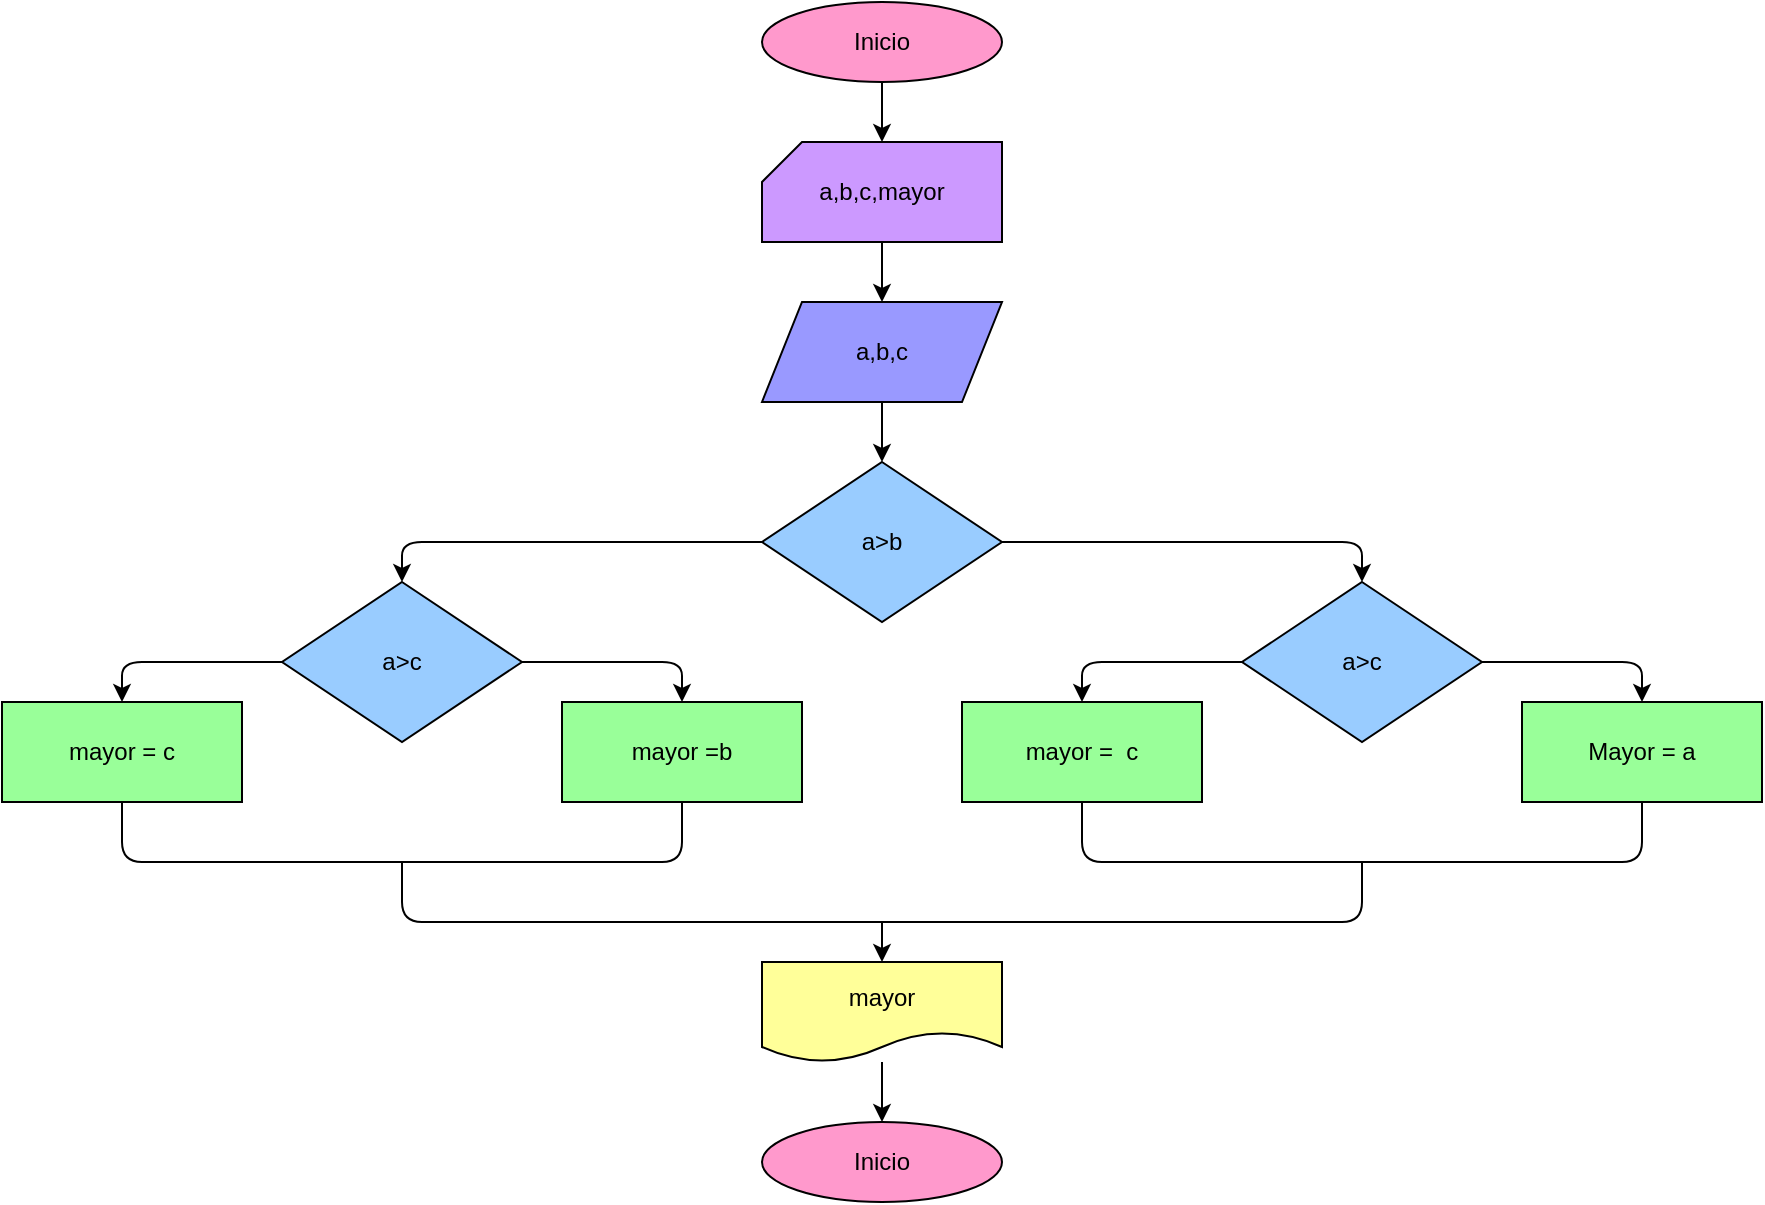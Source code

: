 <mxfile>
    <diagram id="WQ4ZXQROGosWzq17Xb37" name="Página-1">
        <mxGraphModel dx="1235" dy="467" grid="1" gridSize="10" guides="1" tooltips="1" connect="1" arrows="1" fold="1" page="1" pageScale="1" pageWidth="827" pageHeight="1169" math="0" shadow="0">
            <root>
                <mxCell id="0"/>
                <mxCell id="1" parent="0"/>
                <mxCell id="3" style="edgeStyle=none;html=1;" edge="1" parent="1" source="2">
                    <mxGeometry relative="1" as="geometry">
                        <mxPoint x="260" y="110" as="targetPoint"/>
                    </mxGeometry>
                </mxCell>
                <mxCell id="2" value="Inicio" style="ellipse;whiteSpace=wrap;html=1;fillColor=#FF99CC;fontColor=#000000;" vertex="1" parent="1">
                    <mxGeometry x="200" y="40" width="120" height="40" as="geometry"/>
                </mxCell>
                <mxCell id="5" style="edgeStyle=none;html=1;exitX=0.5;exitY=1;exitDx=0;exitDy=0;exitPerimeter=0;fontColor=#000000;" edge="1" parent="1" source="4">
                    <mxGeometry relative="1" as="geometry">
                        <mxPoint x="260" y="190" as="targetPoint"/>
                    </mxGeometry>
                </mxCell>
                <mxCell id="4" value="&lt;font color=&quot;#000000&quot;&gt;a,b,c,mayor&lt;/font&gt;" style="shape=card;whiteSpace=wrap;html=1;fillColor=#CC99FF;size=20;" vertex="1" parent="1">
                    <mxGeometry x="200" y="110" width="120" height="50" as="geometry"/>
                </mxCell>
                <mxCell id="8" style="edgeStyle=none;html=1;exitX=0.5;exitY=1;exitDx=0;exitDy=0;entryX=0.5;entryY=0;entryDx=0;entryDy=0;fontColor=#000000;" edge="1" parent="1" source="6" target="7">
                    <mxGeometry relative="1" as="geometry"/>
                </mxCell>
                <mxCell id="6" value="a,b,c" style="shape=parallelogram;perimeter=parallelogramPerimeter;whiteSpace=wrap;html=1;fixedSize=1;fontColor=#000000;fillColor=#9999FF;" vertex="1" parent="1">
                    <mxGeometry x="200" y="190" width="120" height="50" as="geometry"/>
                </mxCell>
                <mxCell id="11" style="edgeStyle=none;html=1;exitX=1;exitY=0.5;exitDx=0;exitDy=0;fontColor=#000000;" edge="1" parent="1" source="7">
                    <mxGeometry relative="1" as="geometry">
                        <mxPoint x="500" y="330" as="targetPoint"/>
                        <Array as="points">
                            <mxPoint x="500" y="310"/>
                        </Array>
                    </mxGeometry>
                </mxCell>
                <mxCell id="14" style="edgeStyle=none;html=1;exitX=0;exitY=0.5;exitDx=0;exitDy=0;fontColor=#000000;" edge="1" parent="1" source="7">
                    <mxGeometry relative="1" as="geometry">
                        <mxPoint x="20" y="330" as="targetPoint"/>
                        <Array as="points">
                            <mxPoint x="90" y="310"/>
                            <mxPoint x="20" y="310"/>
                        </Array>
                    </mxGeometry>
                </mxCell>
                <mxCell id="7" value="a&amp;gt;b" style="rhombus;whiteSpace=wrap;html=1;fontColor=#000000;fillColor=#99CCFF;" vertex="1" parent="1">
                    <mxGeometry x="200" y="270" width="120" height="80" as="geometry"/>
                </mxCell>
                <mxCell id="12" style="edgeStyle=none;html=1;exitX=1;exitY=0.5;exitDx=0;exitDy=0;fontColor=#000000;" edge="1" parent="1" source="10">
                    <mxGeometry relative="1" as="geometry">
                        <mxPoint x="640" y="390" as="targetPoint"/>
                        <Array as="points">
                            <mxPoint x="640" y="370"/>
                        </Array>
                    </mxGeometry>
                </mxCell>
                <mxCell id="16" style="edgeStyle=none;html=1;exitX=0;exitY=0.5;exitDx=0;exitDy=0;fontColor=#000000;entryX=0.5;entryY=0;entryDx=0;entryDy=0;" edge="1" parent="1" source="10" target="15">
                    <mxGeometry relative="1" as="geometry">
                        <mxPoint x="280" y="370" as="targetPoint"/>
                        <Array as="points">
                            <mxPoint x="360" y="370"/>
                        </Array>
                    </mxGeometry>
                </mxCell>
                <mxCell id="10" value="a&amp;gt;c" style="rhombus;whiteSpace=wrap;html=1;fontColor=#000000;fillColor=#99CCFF;" vertex="1" parent="1">
                    <mxGeometry x="440" y="330" width="120" height="80" as="geometry"/>
                </mxCell>
                <mxCell id="13" value="Mayor = a" style="rounded=0;whiteSpace=wrap;html=1;fontColor=#000000;fillColor=#99FF99;" vertex="1" parent="1">
                    <mxGeometry x="580" y="390" width="120" height="50" as="geometry"/>
                </mxCell>
                <mxCell id="15" value="mayor =&amp;nbsp; c" style="rounded=0;whiteSpace=wrap;html=1;fontColor=#000000;fillColor=#99FF99;" vertex="1" parent="1">
                    <mxGeometry x="300" y="390" width="120" height="50" as="geometry"/>
                </mxCell>
                <mxCell id="20" value="a&amp;gt;c" style="rhombus;whiteSpace=wrap;html=1;fontColor=#000000;fillColor=#99CCFF;" vertex="1" parent="1">
                    <mxGeometry x="-40" y="330" width="120" height="80" as="geometry"/>
                </mxCell>
                <mxCell id="21" style="edgeStyle=none;html=1;exitX=0;exitY=0.5;exitDx=0;exitDy=0;fontColor=#000000;entryX=0.5;entryY=0;entryDx=0;entryDy=0;" edge="1" parent="1">
                    <mxGeometry relative="1" as="geometry">
                        <mxPoint x="-120" y="390" as="targetPoint"/>
                        <mxPoint x="-40" y="370" as="sourcePoint"/>
                        <Array as="points">
                            <mxPoint x="-120" y="370"/>
                        </Array>
                    </mxGeometry>
                </mxCell>
                <mxCell id="22" style="edgeStyle=none;html=1;exitX=1;exitY=0.5;exitDx=0;exitDy=0;fontColor=#000000;" edge="1" parent="1">
                    <mxGeometry relative="1" as="geometry">
                        <mxPoint x="160" y="390" as="targetPoint"/>
                        <mxPoint x="80" y="370" as="sourcePoint"/>
                        <Array as="points">
                            <mxPoint x="160" y="370"/>
                        </Array>
                    </mxGeometry>
                </mxCell>
                <mxCell id="23" value="mayor =b" style="rounded=0;whiteSpace=wrap;html=1;fontColor=#000000;fillColor=#99FF99;" vertex="1" parent="1">
                    <mxGeometry x="100" y="390" width="120" height="50" as="geometry"/>
                </mxCell>
                <mxCell id="24" value="mayor = c" style="rounded=0;whiteSpace=wrap;html=1;fontColor=#000000;fillColor=#99FF99;" vertex="1" parent="1">
                    <mxGeometry x="-180" y="390" width="120" height="50" as="geometry"/>
                </mxCell>
                <mxCell id="25" value="" style="endArrow=none;html=1;fontColor=#000000;exitX=0.5;exitY=1;exitDx=0;exitDy=0;entryX=0.5;entryY=1;entryDx=0;entryDy=0;" edge="1" parent="1" source="24" target="23">
                    <mxGeometry width="50" height="50" relative="1" as="geometry">
                        <mxPoint x="110" y="550" as="sourcePoint"/>
                        <mxPoint x="190" y="480" as="targetPoint"/>
                        <Array as="points">
                            <mxPoint x="-120" y="470"/>
                            <mxPoint x="160" y="470"/>
                        </Array>
                    </mxGeometry>
                </mxCell>
                <mxCell id="26" value="" style="endArrow=none;html=1;fontColor=#000000;exitX=0.5;exitY=1;exitDx=0;exitDy=0;entryX=0.5;entryY=1;entryDx=0;entryDy=0;" edge="1" parent="1">
                    <mxGeometry width="50" height="50" relative="1" as="geometry">
                        <mxPoint x="360" y="440" as="sourcePoint"/>
                        <mxPoint x="640" y="440" as="targetPoint"/>
                        <Array as="points">
                            <mxPoint x="360" y="470"/>
                            <mxPoint x="640" y="470"/>
                        </Array>
                    </mxGeometry>
                </mxCell>
                <mxCell id="27" value="" style="endArrow=none;html=1;fontColor=#000000;exitX=0.5;exitY=1;exitDx=0;exitDy=0;" edge="1" parent="1">
                    <mxGeometry width="50" height="50" relative="1" as="geometry">
                        <mxPoint x="20" y="470" as="sourcePoint"/>
                        <mxPoint x="500" y="470" as="targetPoint"/>
                        <Array as="points">
                            <mxPoint x="20" y="500"/>
                            <mxPoint x="500" y="500"/>
                        </Array>
                    </mxGeometry>
                </mxCell>
                <mxCell id="28" value="" style="endArrow=classic;html=1;fontColor=#000000;" edge="1" parent="1">
                    <mxGeometry width="50" height="50" relative="1" as="geometry">
                        <mxPoint x="260" y="500" as="sourcePoint"/>
                        <mxPoint x="260" y="520" as="targetPoint"/>
                    </mxGeometry>
                </mxCell>
                <mxCell id="31" style="edgeStyle=none;html=1;fontColor=#000000;" edge="1" parent="1" source="29">
                    <mxGeometry relative="1" as="geometry">
                        <mxPoint x="260" y="600" as="targetPoint"/>
                    </mxGeometry>
                </mxCell>
                <mxCell id="29" value="mayor" style="shape=document;whiteSpace=wrap;html=1;boundedLbl=1;fontColor=#000000;fillColor=#FFFF99;" vertex="1" parent="1">
                    <mxGeometry x="200" y="520" width="120" height="50" as="geometry"/>
                </mxCell>
                <mxCell id="32" value="Inicio" style="ellipse;whiteSpace=wrap;html=1;fillColor=#FF99CC;fontColor=#000000;" vertex="1" parent="1">
                    <mxGeometry x="200" y="600" width="120" height="40" as="geometry"/>
                </mxCell>
            </root>
        </mxGraphModel>
    </diagram>
</mxfile>